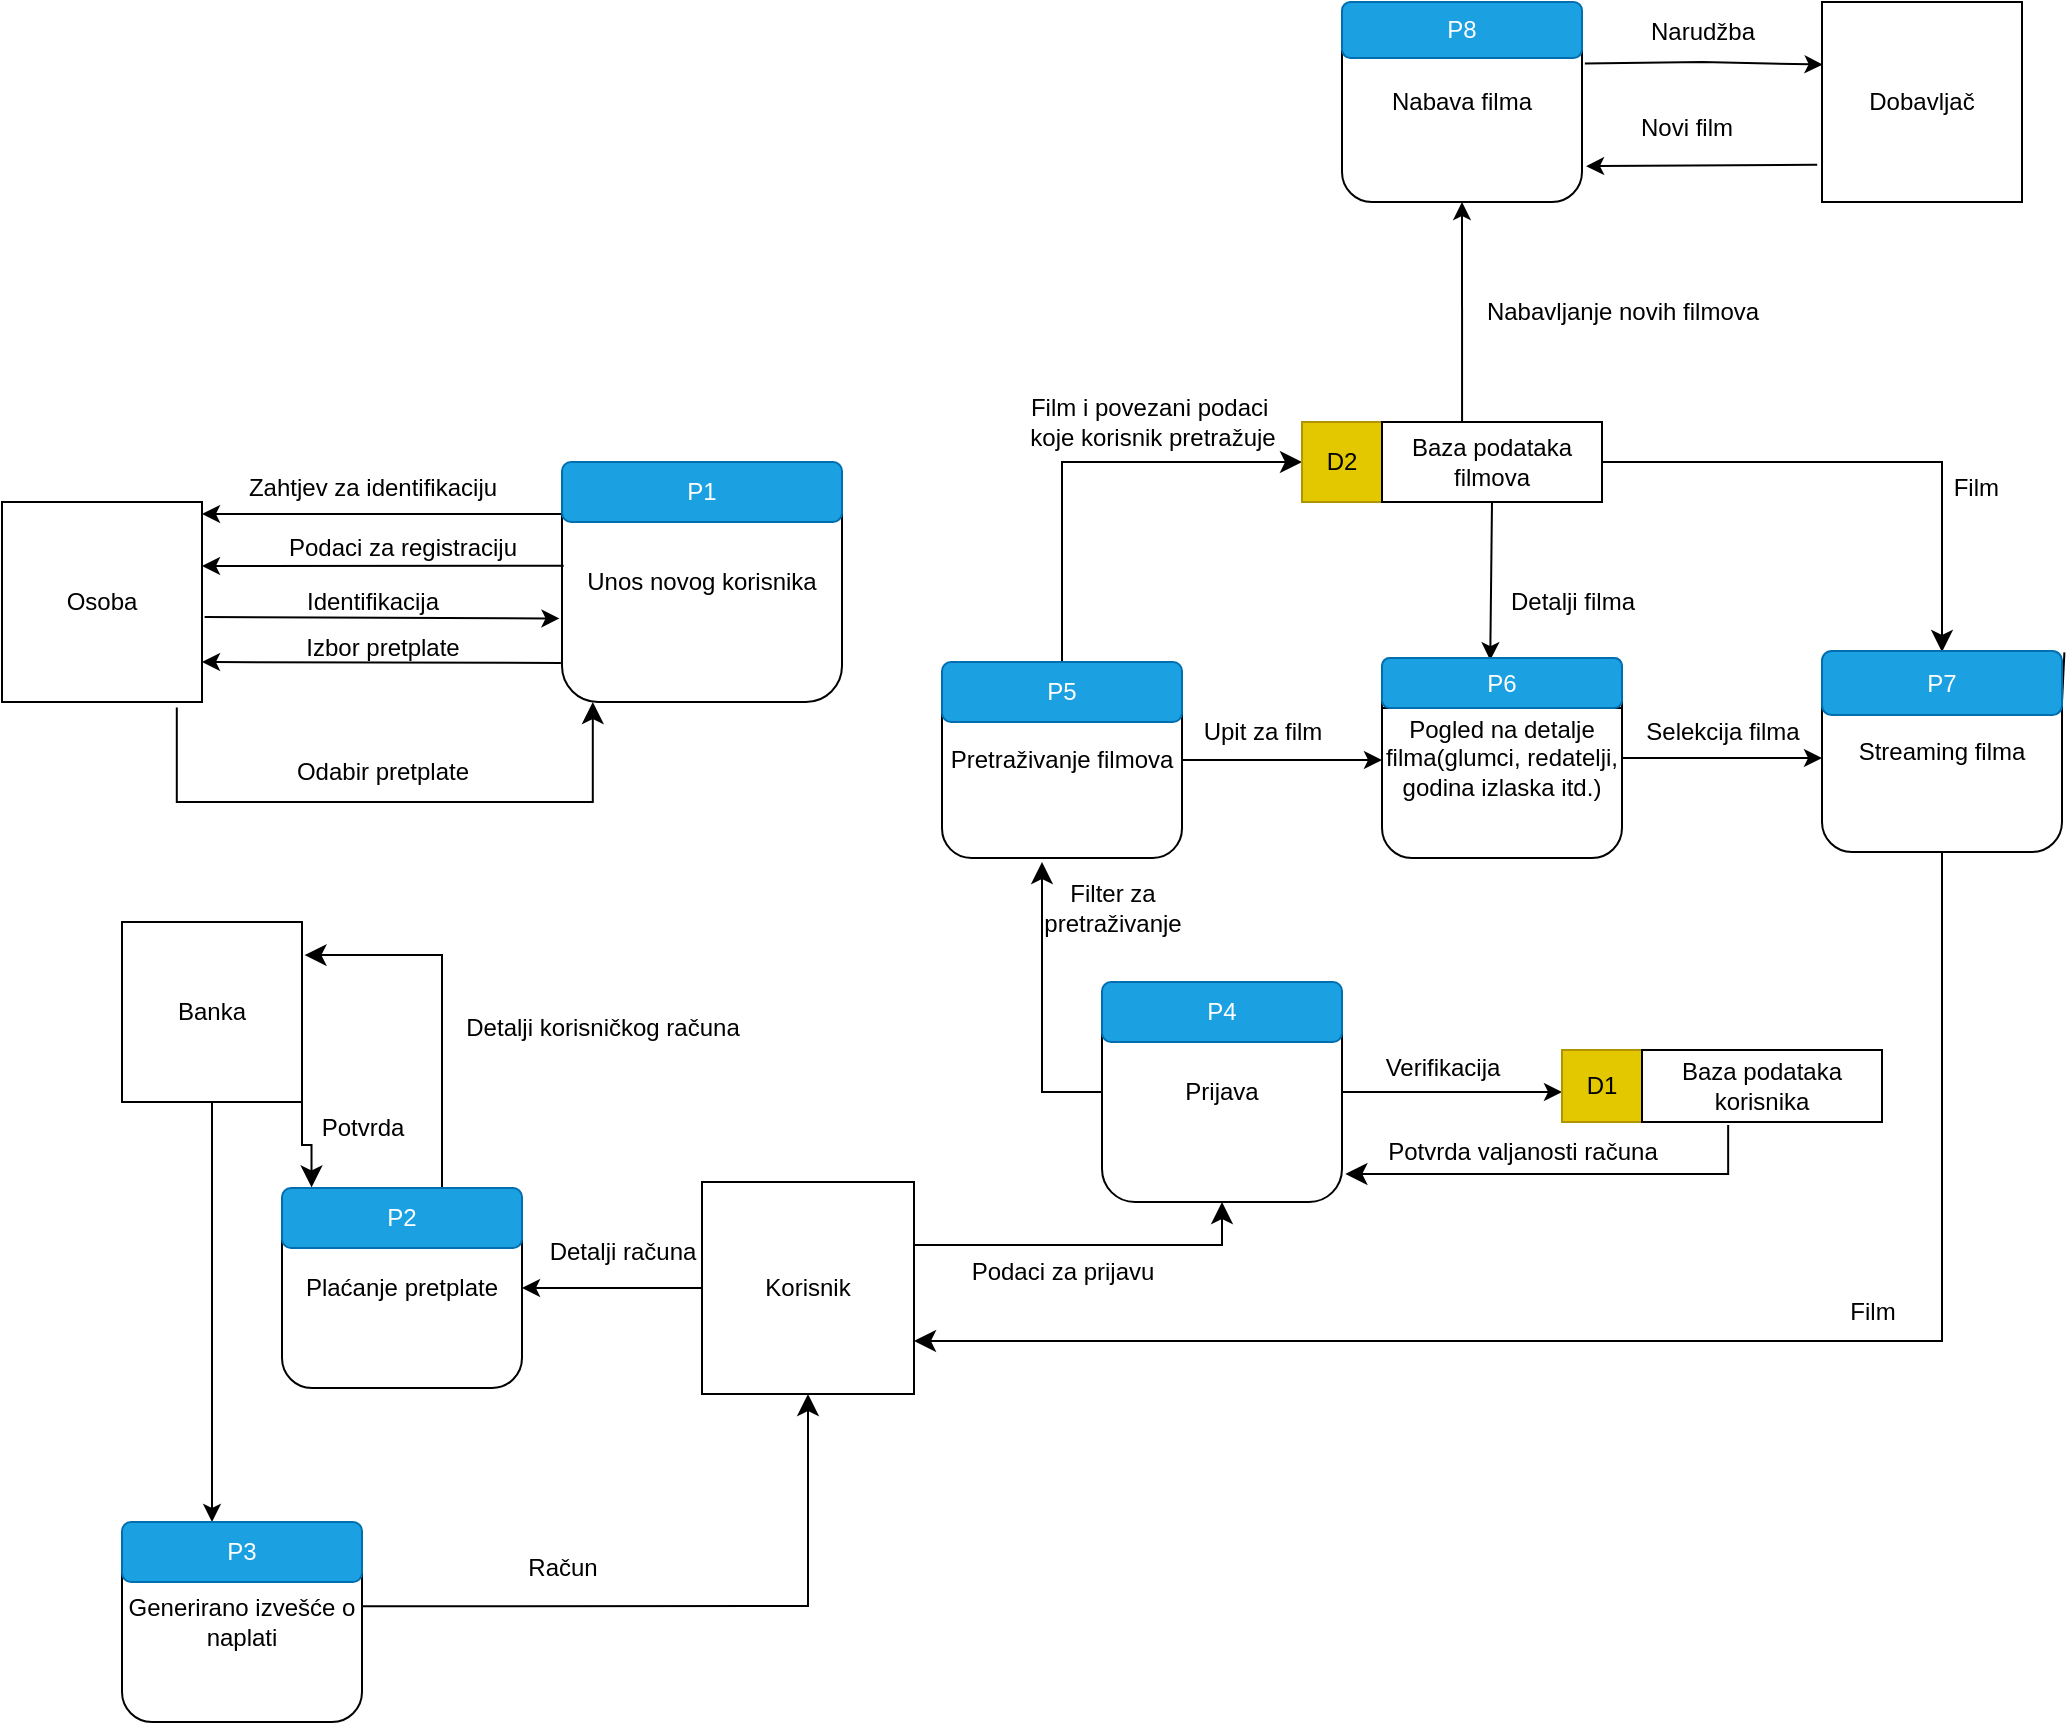 <mxfile version="21.6.8" type="google">
  <diagram name="Page-1" id="uK9FIqH9BSSlCcV0Kpew">
    <mxGraphModel grid="1" page="1" gridSize="10" guides="1" tooltips="1" connect="1" arrows="1" fold="1" pageScale="1" pageWidth="827" pageHeight="1169" math="0" shadow="0">
      <root>
        <mxCell id="0" />
        <mxCell id="1" parent="0" />
        <mxCell id="rYMrGPzN0T9A6hr5LJIt-1" value="Osoba" style="whiteSpace=wrap;html=1;aspect=fixed;" vertex="1" parent="1">
          <mxGeometry x="-50" y="450" width="100" height="100" as="geometry" />
        </mxCell>
        <mxCell id="rYMrGPzN0T9A6hr5LJIt-3" value="Unos novog korisnika" style="rounded=1;whiteSpace=wrap;html=1;" vertex="1" parent="1">
          <mxGeometry x="230" y="430" width="140" height="120" as="geometry" />
        </mxCell>
        <mxCell id="rYMrGPzN0T9A6hr5LJIt-24" value="Korisnik" style="whiteSpace=wrap;html=1;aspect=fixed;" vertex="1" parent="1">
          <mxGeometry x="300" y="790" width="106" height="106" as="geometry" />
        </mxCell>
        <mxCell id="rYMrGPzN0T9A6hr5LJIt-25" value="Plaćanje pretplate" style="rounded=1;whiteSpace=wrap;html=1;" vertex="1" parent="1">
          <mxGeometry x="90" y="793" width="120" height="100" as="geometry" />
        </mxCell>
        <mxCell id="rYMrGPzN0T9A6hr5LJIt-26" value="" style="endArrow=classic;html=1;rounded=0;exitX=0;exitY=0.5;exitDx=0;exitDy=0;entryX=1;entryY=0.5;entryDx=0;entryDy=0;" edge="1" parent="1" source="rYMrGPzN0T9A6hr5LJIt-24" target="rYMrGPzN0T9A6hr5LJIt-25">
          <mxGeometry width="50" height="50" relative="1" as="geometry">
            <mxPoint x="380" y="780" as="sourcePoint" />
            <mxPoint x="430" y="730" as="targetPoint" />
          </mxGeometry>
        </mxCell>
        <mxCell id="rYMrGPzN0T9A6hr5LJIt-27" value="Detalji računa" style="text;html=1;align=center;verticalAlign=middle;resizable=0;points=[];autosize=1;strokeColor=none;fillColor=none;" vertex="1" parent="1">
          <mxGeometry x="210" y="810" width="100" height="30" as="geometry" />
        </mxCell>
        <mxCell id="rYMrGPzN0T9A6hr5LJIt-34" value="Banka" style="whiteSpace=wrap;html=1;aspect=fixed;" vertex="1" parent="1">
          <mxGeometry x="10" y="660" width="90" height="90" as="geometry" />
        </mxCell>
        <mxCell id="rYMrGPzN0T9A6hr5LJIt-38" value="" style="edgeStyle=elbowEdgeStyle;elbow=horizontal;endArrow=classic;html=1;curved=0;rounded=0;endSize=8;startSize=8;entryX=1.014;entryY=0.184;entryDx=0;entryDy=0;entryPerimeter=0;exitX=0.75;exitY=0;exitDx=0;exitDy=0;" edge="1" parent="1" source="rYMrGPzN0T9A6hr5LJIt-25" target="rYMrGPzN0T9A6hr5LJIt-34">
          <mxGeometry width="50" height="50" relative="1" as="geometry">
            <mxPoint x="230" y="750" as="sourcePoint" />
            <mxPoint x="430" y="650" as="targetPoint" />
            <Array as="points">
              <mxPoint x="170" y="740" />
              <mxPoint x="150" y="740" />
            </Array>
          </mxGeometry>
        </mxCell>
        <mxCell id="rYMrGPzN0T9A6hr5LJIt-39" value="Detalji korisničkog računa" style="text;html=1;align=center;verticalAlign=middle;resizable=0;points=[];autosize=1;strokeColor=none;fillColor=none;" vertex="1" parent="1">
          <mxGeometry x="170" y="698" width="160" height="30" as="geometry" />
        </mxCell>
        <mxCell id="rYMrGPzN0T9A6hr5LJIt-40" value="" style="edgeStyle=elbowEdgeStyle;elbow=vertical;endArrow=classic;html=1;curved=0;rounded=0;endSize=8;startSize=8;exitX=1;exitY=1;exitDx=0;exitDy=0;entryX=0.123;entryY=-0.003;entryDx=0;entryDy=0;entryPerimeter=0;" edge="1" parent="1" source="rYMrGPzN0T9A6hr5LJIt-34" target="rYMrGPzN0T9A6hr5LJIt-25">
          <mxGeometry width="50" height="50" relative="1" as="geometry">
            <mxPoint x="380" y="700" as="sourcePoint" />
            <mxPoint x="430" y="650" as="targetPoint" />
          </mxGeometry>
        </mxCell>
        <mxCell id="rYMrGPzN0T9A6hr5LJIt-41" value="Potvrda" style="text;html=1;align=center;verticalAlign=middle;resizable=0;points=[];autosize=1;strokeColor=none;fillColor=none;" vertex="1" parent="1">
          <mxGeometry x="100" y="748" width="60" height="30" as="geometry" />
        </mxCell>
        <mxCell id="rYMrGPzN0T9A6hr5LJIt-45" value="" style="endArrow=none;html=1;rounded=0;exitX=0;exitY=0.25;exitDx=0;exitDy=0;entryX=-0.016;entryY=0.259;entryDx=0;entryDy=0;entryPerimeter=0;" edge="1" parent="1" source="rYMrGPzN0T9A6hr5LJIt-25" target="rYMrGPzN0T9A6hr5LJIt-27">
          <mxGeometry width="50" height="50" relative="1" as="geometry">
            <mxPoint x="380" y="780" as="sourcePoint" />
            <mxPoint x="200" y="818" as="targetPoint" />
          </mxGeometry>
        </mxCell>
        <mxCell id="rYMrGPzN0T9A6hr5LJIt-46" value="" style="endArrow=classic;html=1;rounded=0;exitX=0.5;exitY=1;exitDx=0;exitDy=0;" edge="1" parent="1" source="rYMrGPzN0T9A6hr5LJIt-34">
          <mxGeometry width="50" height="50" relative="1" as="geometry">
            <mxPoint x="380" y="870" as="sourcePoint" />
            <mxPoint x="55" y="960" as="targetPoint" />
          </mxGeometry>
        </mxCell>
        <mxCell id="rYMrGPzN0T9A6hr5LJIt-47" value="Generirano izvešće o naplati" style="rounded=1;whiteSpace=wrap;html=1;" vertex="1" parent="1">
          <mxGeometry x="10" y="960" width="120" height="100" as="geometry" />
        </mxCell>
        <mxCell id="rYMrGPzN0T9A6hr5LJIt-48" value="" style="endArrow=none;html=1;rounded=0;exitX=0;exitY=0.25;exitDx=0;exitDy=0;entryX=1;entryY=0.25;entryDx=0;entryDy=0;" edge="1" parent="1" source="rYMrGPzN0T9A6hr5LJIt-47" target="rYMrGPzN0T9A6hr5LJIt-47">
          <mxGeometry width="50" height="50" relative="1" as="geometry">
            <mxPoint x="380" y="870" as="sourcePoint" />
            <mxPoint x="430" y="820" as="targetPoint" />
          </mxGeometry>
        </mxCell>
        <mxCell id="rYMrGPzN0T9A6hr5LJIt-49" value="" style="edgeStyle=elbowEdgeStyle;elbow=vertical;endArrow=classic;html=1;curved=0;rounded=0;endSize=8;startSize=8;exitX=0.998;exitY=0.421;exitDx=0;exitDy=0;exitPerimeter=0;entryX=0.5;entryY=1;entryDx=0;entryDy=0;" edge="1" parent="1" source="rYMrGPzN0T9A6hr5LJIt-47" target="rYMrGPzN0T9A6hr5LJIt-24">
          <mxGeometry width="50" height="50" relative="1" as="geometry">
            <mxPoint x="380" y="870" as="sourcePoint" />
            <mxPoint x="430" y="830" as="targetPoint" />
            <Array as="points">
              <mxPoint x="150" y="1002" />
            </Array>
          </mxGeometry>
        </mxCell>
        <mxCell id="rYMrGPzN0T9A6hr5LJIt-52" value="Prijava" style="rounded=1;whiteSpace=wrap;html=1;" vertex="1" parent="1">
          <mxGeometry x="500" y="690" width="120" height="110" as="geometry" />
        </mxCell>
        <mxCell id="rYMrGPzN0T9A6hr5LJIt-53" value="" style="edgeStyle=elbowEdgeStyle;elbow=vertical;endArrow=classic;html=1;curved=0;rounded=0;endSize=8;startSize=8;entryX=0.5;entryY=1;entryDx=0;entryDy=0;exitX=1;exitY=0.5;exitDx=0;exitDy=0;" edge="1" parent="1" source="rYMrGPzN0T9A6hr5LJIt-24" target="rYMrGPzN0T9A6hr5LJIt-52">
          <mxGeometry width="50" height="50" relative="1" as="geometry">
            <mxPoint x="410" y="850" as="sourcePoint" />
            <mxPoint x="430" y="820" as="targetPoint" />
          </mxGeometry>
        </mxCell>
        <mxCell id="rYMrGPzN0T9A6hr5LJIt-54" value="" style="endArrow=none;html=1;rounded=0;exitX=0;exitY=0.25;exitDx=0;exitDy=0;entryX=1;entryY=0.25;entryDx=0;entryDy=0;" edge="1" parent="1" source="rYMrGPzN0T9A6hr5LJIt-52" target="rYMrGPzN0T9A6hr5LJIt-52">
          <mxGeometry width="50" height="50" relative="1" as="geometry">
            <mxPoint x="380" y="870" as="sourcePoint" />
            <mxPoint x="430" y="820" as="targetPoint" />
          </mxGeometry>
        </mxCell>
        <mxCell id="rYMrGPzN0T9A6hr5LJIt-57" value="" style="edgeStyle=elbowEdgeStyle;elbow=vertical;endArrow=classic;html=1;curved=0;rounded=0;endSize=8;startSize=8;exitX=0;exitY=0.5;exitDx=0;exitDy=0;" edge="1" parent="1" source="rYMrGPzN0T9A6hr5LJIt-52">
          <mxGeometry width="50" height="50" relative="1" as="geometry">
            <mxPoint x="380" y="680" as="sourcePoint" />
            <mxPoint x="470" y="630" as="targetPoint" />
            <Array as="points">
              <mxPoint x="480" y="745" />
              <mxPoint x="490" y="745" />
              <mxPoint x="460" y="740" />
              <mxPoint x="470" y="745" />
              <mxPoint x="470" y="745" />
              <mxPoint x="450" y="745" />
            </Array>
          </mxGeometry>
        </mxCell>
        <mxCell id="rYMrGPzN0T9A6hr5LJIt-58" value="Pretraživanje filmova" style="rounded=1;whiteSpace=wrap;html=1;" vertex="1" parent="1">
          <mxGeometry x="420" y="530" width="120" height="98" as="geometry" />
        </mxCell>
        <mxCell id="rYMrGPzN0T9A6hr5LJIt-60" value="" style="endArrow=none;html=1;rounded=0;exitX=0;exitY=0.25;exitDx=0;exitDy=0;entryX=1;entryY=0.25;entryDx=0;entryDy=0;" edge="1" parent="1" source="rYMrGPzN0T9A6hr5LJIt-58" target="rYMrGPzN0T9A6hr5LJIt-58">
          <mxGeometry width="50" height="50" relative="1" as="geometry">
            <mxPoint x="380" y="680" as="sourcePoint" />
            <mxPoint x="430" y="630" as="targetPoint" />
          </mxGeometry>
        </mxCell>
        <mxCell id="rYMrGPzN0T9A6hr5LJIt-63" value="Filter za &lt;br&gt;pretraživanje" style="text;html=1;align=center;verticalAlign=middle;resizable=0;points=[];autosize=1;strokeColor=none;fillColor=none;" vertex="1" parent="1">
          <mxGeometry x="460" y="633" width="90" height="40" as="geometry" />
        </mxCell>
        <mxCell id="rYMrGPzN0T9A6hr5LJIt-64" value="" style="endArrow=classic;html=1;rounded=0;exitX=1;exitY=0.5;exitDx=0;exitDy=0;" edge="1" parent="1" source="rYMrGPzN0T9A6hr5LJIt-58">
          <mxGeometry width="50" height="50" relative="1" as="geometry">
            <mxPoint x="380" y="590" as="sourcePoint" />
            <mxPoint x="640" y="579" as="targetPoint" />
          </mxGeometry>
        </mxCell>
        <mxCell id="rYMrGPzN0T9A6hr5LJIt-65" value="Upit za film" style="text;html=1;align=center;verticalAlign=middle;resizable=0;points=[];autosize=1;strokeColor=none;fillColor=none;" vertex="1" parent="1">
          <mxGeometry x="540" y="550" width="80" height="30" as="geometry" />
        </mxCell>
        <mxCell id="rYMrGPzN0T9A6hr5LJIt-66" value="Pogled na detalje filma(glumci, redatelji, godina izlaska itd.)" style="rounded=1;whiteSpace=wrap;html=1;" vertex="1" parent="1">
          <mxGeometry x="640" y="528" width="120" height="100" as="geometry" />
        </mxCell>
        <mxCell id="rYMrGPzN0T9A6hr5LJIt-67" value="" style="endArrow=none;html=1;rounded=0;exitX=0;exitY=0.25;exitDx=0;exitDy=0;entryX=1;entryY=0.25;entryDx=0;entryDy=0;" edge="1" parent="1" source="rYMrGPzN0T9A6hr5LJIt-66" target="rYMrGPzN0T9A6hr5LJIt-66">
          <mxGeometry width="50" height="50" relative="1" as="geometry">
            <mxPoint x="380" y="590" as="sourcePoint" />
            <mxPoint x="430" y="540" as="targetPoint" />
          </mxGeometry>
        </mxCell>
        <mxCell id="rYMrGPzN0T9A6hr5LJIt-71" value="Streaming filma" style="rounded=1;whiteSpace=wrap;html=1;" vertex="1" parent="1">
          <mxGeometry x="860" y="525" width="120" height="100" as="geometry" />
        </mxCell>
        <mxCell id="rYMrGPzN0T9A6hr5LJIt-72" value="" style="endArrow=classic;html=1;rounded=0;exitX=1;exitY=0.5;exitDx=0;exitDy=0;" edge="1" parent="1" source="rYMrGPzN0T9A6hr5LJIt-66">
          <mxGeometry width="50" height="50" relative="1" as="geometry">
            <mxPoint x="760" y="578" as="sourcePoint" />
            <mxPoint x="760" y="578" as="targetPoint" />
          </mxGeometry>
        </mxCell>
        <mxCell id="rYMrGPzN0T9A6hr5LJIt-73" value="" style="endArrow=classic;html=1;rounded=0;exitX=1;exitY=0.5;exitDx=0;exitDy=0;" edge="1" parent="1" source="rYMrGPzN0T9A6hr5LJIt-66">
          <mxGeometry width="50" height="50" relative="1" as="geometry">
            <mxPoint x="470" y="590" as="sourcePoint" />
            <mxPoint x="860" y="578" as="targetPoint" />
          </mxGeometry>
        </mxCell>
        <mxCell id="rYMrGPzN0T9A6hr5LJIt-74" value="Selekcija filma" style="text;html=1;align=center;verticalAlign=middle;resizable=0;points=[];autosize=1;strokeColor=none;fillColor=none;" vertex="1" parent="1">
          <mxGeometry x="760" y="550" width="100" height="30" as="geometry" />
        </mxCell>
        <mxCell id="rYMrGPzN0T9A6hr5LJIt-75" value="" style="endArrow=none;html=1;rounded=0;exitX=1;exitY=0.25;exitDx=0;exitDy=0;entryX=1.01;entryY=0.022;entryDx=0;entryDy=0;entryPerimeter=0;" edge="1" parent="1" source="rYMrGPzN0T9A6hr5LJIt-124" target="rYMrGPzN0T9A6hr5LJIt-74">
          <mxGeometry width="50" height="50" relative="1" as="geometry">
            <mxPoint x="660" y="590" as="sourcePoint" />
            <mxPoint x="710" y="540" as="targetPoint" />
          </mxGeometry>
        </mxCell>
        <mxCell id="rYMrGPzN0T9A6hr5LJIt-76" value="" style="edgeStyle=elbowEdgeStyle;elbow=horizontal;endArrow=classic;html=1;curved=0;rounded=0;endSize=8;startSize=8;entryX=1;entryY=0.75;entryDx=0;entryDy=0;exitX=0.5;exitY=1;exitDx=0;exitDy=0;" edge="1" parent="1" source="rYMrGPzN0T9A6hr5LJIt-71" target="rYMrGPzN0T9A6hr5LJIt-24">
          <mxGeometry width="50" height="50" relative="1" as="geometry">
            <mxPoint x="920" y="630" as="sourcePoint" />
            <mxPoint x="710" y="720" as="targetPoint" />
            <Array as="points">
              <mxPoint x="920" y="660" />
              <mxPoint x="920" y="710" />
              <mxPoint x="770" y="869" />
            </Array>
          </mxGeometry>
        </mxCell>
        <mxCell id="rYMrGPzN0T9A6hr5LJIt-77" value="Film" style="text;html=1;align=center;verticalAlign=middle;resizable=0;points=[];autosize=1;strokeColor=none;fillColor=none;" vertex="1" parent="1">
          <mxGeometry x="860" y="840" width="50" height="30" as="geometry" />
        </mxCell>
        <mxCell id="rYMrGPzN0T9A6hr5LJIt-78" value="" style="endArrow=classic;html=1;rounded=0;exitX=1;exitY=0.5;exitDx=0;exitDy=0;" edge="1" parent="1" source="rYMrGPzN0T9A6hr5LJIt-52">
          <mxGeometry width="50" height="50" relative="1" as="geometry">
            <mxPoint x="660" y="770" as="sourcePoint" />
            <mxPoint x="730" y="745" as="targetPoint" />
          </mxGeometry>
        </mxCell>
        <mxCell id="rYMrGPzN0T9A6hr5LJIt-79" value="D1" style="rounded=0;whiteSpace=wrap;html=1;fillColor=#e3c800;fontColor=#000000;strokeColor=#B09500;" vertex="1" parent="1">
          <mxGeometry x="730" y="724" width="40" height="36" as="geometry" />
        </mxCell>
        <mxCell id="rYMrGPzN0T9A6hr5LJIt-81" value="Baza podataka korisnika" style="rounded=0;whiteSpace=wrap;html=1;" vertex="1" parent="1">
          <mxGeometry x="770" y="724" width="120" height="36" as="geometry" />
        </mxCell>
        <mxCell id="rYMrGPzN0T9A6hr5LJIt-82" value="Verifikacija" style="text;html=1;align=center;verticalAlign=middle;resizable=0;points=[];autosize=1;strokeColor=none;fillColor=none;" vertex="1" parent="1">
          <mxGeometry x="630" y="718" width="80" height="30" as="geometry" />
        </mxCell>
        <mxCell id="rYMrGPzN0T9A6hr5LJIt-83" value="" style="edgeStyle=elbowEdgeStyle;elbow=vertical;endArrow=classic;html=1;curved=0;rounded=0;endSize=8;startSize=8;entryX=1.014;entryY=0.877;entryDx=0;entryDy=0;entryPerimeter=0;exitX=0.359;exitY=1.04;exitDx=0;exitDy=0;exitPerimeter=0;" edge="1" parent="1" source="rYMrGPzN0T9A6hr5LJIt-81" target="rYMrGPzN0T9A6hr5LJIt-52">
          <mxGeometry width="50" height="50" relative="1" as="geometry">
            <mxPoint x="810" y="800" as="sourcePoint" />
            <mxPoint x="630" y="790" as="targetPoint" />
            <Array as="points">
              <mxPoint x="750" y="786" />
            </Array>
          </mxGeometry>
        </mxCell>
        <mxCell id="rYMrGPzN0T9A6hr5LJIt-84" value="Potvrda valjanosti računa" style="text;html=1;align=center;verticalAlign=middle;resizable=0;points=[];autosize=1;strokeColor=none;fillColor=none;" vertex="1" parent="1">
          <mxGeometry x="630" y="760" width="160" height="30" as="geometry" />
        </mxCell>
        <mxCell id="rYMrGPzN0T9A6hr5LJIt-86" value="" style="edgeStyle=elbowEdgeStyle;elbow=horizontal;endArrow=classic;html=1;curved=0;rounded=0;endSize=8;startSize=8;exitX=0.5;exitY=0;exitDx=0;exitDy=0;" edge="1" parent="1" source="rYMrGPzN0T9A6hr5LJIt-58">
          <mxGeometry width="50" height="50" relative="1" as="geometry">
            <mxPoint x="660" y="500" as="sourcePoint" />
            <mxPoint x="600" y="430" as="targetPoint" />
            <Array as="points">
              <mxPoint x="480" y="390" />
            </Array>
          </mxGeometry>
        </mxCell>
        <mxCell id="rYMrGPzN0T9A6hr5LJIt-87" value="D2" style="rounded=0;whiteSpace=wrap;html=1;fillColor=#e3c800;fontColor=#000000;strokeColor=#B09500;" vertex="1" parent="1">
          <mxGeometry x="600" y="410" width="40" height="40" as="geometry" />
        </mxCell>
        <mxCell id="rYMrGPzN0T9A6hr5LJIt-88" value="Baza podataka filmova" style="rounded=0;whiteSpace=wrap;html=1;" vertex="1" parent="1">
          <mxGeometry x="640" y="410" width="110" height="40" as="geometry" />
        </mxCell>
        <mxCell id="rYMrGPzN0T9A6hr5LJIt-89" value="Film i povezani podaci&amp;nbsp;&lt;br&gt;koje korisnik pretražuje" style="text;html=1;align=center;verticalAlign=middle;resizable=0;points=[];autosize=1;strokeColor=none;fillColor=none;" vertex="1" parent="1">
          <mxGeometry x="450" y="390" width="150" height="40" as="geometry" />
        </mxCell>
        <mxCell id="rYMrGPzN0T9A6hr5LJIt-91" value="Nabava filma" style="rounded=1;whiteSpace=wrap;html=1;" vertex="1" parent="1">
          <mxGeometry x="620" y="200" width="120" height="100" as="geometry" />
        </mxCell>
        <mxCell id="rYMrGPzN0T9A6hr5LJIt-92" value="" style="edgeStyle=elbowEdgeStyle;elbow=vertical;endArrow=classic;html=1;curved=0;rounded=0;endSize=8;startSize=8;exitX=1;exitY=0.5;exitDx=0;exitDy=0;entryX=0.5;entryY=0;entryDx=0;entryDy=0;" edge="1" parent="1" source="rYMrGPzN0T9A6hr5LJIt-88" target="rYMrGPzN0T9A6hr5LJIt-71">
          <mxGeometry width="50" height="50" relative="1" as="geometry">
            <mxPoint x="740" y="420" as="sourcePoint" />
            <mxPoint x="790" y="370" as="targetPoint" />
            <Array as="points">
              <mxPoint x="790" y="430" />
            </Array>
          </mxGeometry>
        </mxCell>
        <mxCell id="rYMrGPzN0T9A6hr5LJIt-93" value="&amp;nbsp; &amp;nbsp; Film" style="text;html=1;align=center;verticalAlign=middle;resizable=0;points=[];autosize=1;strokeColor=none;fillColor=none;" vertex="1" parent="1">
          <mxGeometry x="900" y="428" width="60" height="30" as="geometry" />
        </mxCell>
        <mxCell id="rYMrGPzN0T9A6hr5LJIt-94" value="" style="endArrow=classic;html=1;rounded=0;exitX=0.5;exitY=1;exitDx=0;exitDy=0;entryX=0.451;entryY=0.011;entryDx=0;entryDy=0;entryPerimeter=0;" edge="1" parent="1" source="rYMrGPzN0T9A6hr5LJIt-88" target="rYMrGPzN0T9A6hr5LJIt-66">
          <mxGeometry width="50" height="50" relative="1" as="geometry">
            <mxPoint x="740" y="420" as="sourcePoint" />
            <mxPoint x="790" y="370" as="targetPoint" />
          </mxGeometry>
        </mxCell>
        <mxCell id="rYMrGPzN0T9A6hr5LJIt-95" value="Detalji filma" style="text;html=1;align=center;verticalAlign=middle;resizable=0;points=[];autosize=1;strokeColor=none;fillColor=none;" vertex="1" parent="1">
          <mxGeometry x="690" y="485" width="90" height="30" as="geometry" />
        </mxCell>
        <mxCell id="rYMrGPzN0T9A6hr5LJIt-96" value="" style="endArrow=none;html=1;rounded=0;exitX=0;exitY=0.25;exitDx=0;exitDy=0;entryX=1;entryY=0.25;entryDx=0;entryDy=0;" edge="1" parent="1" source="rYMrGPzN0T9A6hr5LJIt-91" target="rYMrGPzN0T9A6hr5LJIt-91">
          <mxGeometry width="50" height="50" relative="1" as="geometry">
            <mxPoint x="740" y="340" as="sourcePoint" />
            <mxPoint x="790" y="290" as="targetPoint" />
          </mxGeometry>
        </mxCell>
        <mxCell id="rYMrGPzN0T9A6hr5LJIt-97" value="" style="endArrow=classic;html=1;rounded=0;entryX=0.5;entryY=1;entryDx=0;entryDy=0;exitX=0.364;exitY=0;exitDx=0;exitDy=0;exitPerimeter=0;" edge="1" parent="1" source="rYMrGPzN0T9A6hr5LJIt-88" target="rYMrGPzN0T9A6hr5LJIt-91">
          <mxGeometry width="50" height="50" relative="1" as="geometry">
            <mxPoint x="680" y="400" as="sourcePoint" />
            <mxPoint x="840" y="290" as="targetPoint" />
          </mxGeometry>
        </mxCell>
        <mxCell id="rYMrGPzN0T9A6hr5LJIt-98" value="" style="endArrow=classic;html=1;rounded=0;exitX=1.012;exitY=0.307;exitDx=0;exitDy=0;exitPerimeter=0;entryX=0.003;entryY=0.313;entryDx=0;entryDy=0;entryPerimeter=0;" edge="1" parent="1" source="rYMrGPzN0T9A6hr5LJIt-91" target="rYMrGPzN0T9A6hr5LJIt-99">
          <mxGeometry width="50" height="50" relative="1" as="geometry">
            <mxPoint x="790" y="340" as="sourcePoint" />
            <mxPoint x="860" y="250" as="targetPoint" />
            <Array as="points">
              <mxPoint x="800" y="230" />
            </Array>
          </mxGeometry>
        </mxCell>
        <mxCell id="rYMrGPzN0T9A6hr5LJIt-99" value="Dobavljač" style="whiteSpace=wrap;html=1;aspect=fixed;" vertex="1" parent="1">
          <mxGeometry x="860" y="200" width="100" height="100" as="geometry" />
        </mxCell>
        <mxCell id="rYMrGPzN0T9A6hr5LJIt-100" value="Narudžba" style="text;html=1;align=center;verticalAlign=middle;resizable=0;points=[];autosize=1;strokeColor=none;fillColor=none;" vertex="1" parent="1">
          <mxGeometry x="760" y="200" width="80" height="30" as="geometry" />
        </mxCell>
        <mxCell id="rYMrGPzN0T9A6hr5LJIt-103" value="P5" style="rounded=1;whiteSpace=wrap;html=1;fillColor=#1ba1e2;fontColor=#ffffff;strokeColor=#006EAF;" vertex="1" parent="1">
          <mxGeometry x="420" y="530" width="120" height="30" as="geometry" />
        </mxCell>
        <mxCell id="rYMrGPzN0T9A6hr5LJIt-104" value="Podaci za prijavu" style="text;html=1;align=center;verticalAlign=middle;resizable=0;points=[];autosize=1;strokeColor=none;fillColor=none;" vertex="1" parent="1">
          <mxGeometry x="425" y="820" width="110" height="30" as="geometry" />
        </mxCell>
        <mxCell id="rYMrGPzN0T9A6hr5LJIt-105" value="Račun" style="text;html=1;align=center;verticalAlign=middle;resizable=0;points=[];autosize=1;strokeColor=none;fillColor=none;" vertex="1" parent="1">
          <mxGeometry x="200" y="968" width="60" height="30" as="geometry" />
        </mxCell>
        <mxCell id="rYMrGPzN0T9A6hr5LJIt-106" value="" style="endArrow=classic;html=1;rounded=0;exitX=-0.024;exitY=0.814;exitDx=0;exitDy=0;exitPerimeter=0;entryX=1.017;entryY=0.821;entryDx=0;entryDy=0;entryPerimeter=0;" edge="1" parent="1" source="rYMrGPzN0T9A6hr5LJIt-99" target="rYMrGPzN0T9A6hr5LJIt-91">
          <mxGeometry width="50" height="50" relative="1" as="geometry">
            <mxPoint x="410" y="430" as="sourcePoint" />
            <mxPoint x="460" y="380" as="targetPoint" />
          </mxGeometry>
        </mxCell>
        <mxCell id="rYMrGPzN0T9A6hr5LJIt-107" value="Novi film" style="text;html=1;align=center;verticalAlign=middle;resizable=0;points=[];autosize=1;strokeColor=none;fillColor=none;" vertex="1" parent="1">
          <mxGeometry x="757" y="248" width="70" height="30" as="geometry" />
        </mxCell>
        <mxCell id="rYMrGPzN0T9A6hr5LJIt-108" value="Nabavljanje novih filmova" style="text;html=1;align=center;verticalAlign=middle;resizable=0;points=[];autosize=1;strokeColor=none;fillColor=none;" vertex="1" parent="1">
          <mxGeometry x="680" y="340" width="160" height="30" as="geometry" />
        </mxCell>
        <mxCell id="rYMrGPzN0T9A6hr5LJIt-109" value="" style="endArrow=classic;html=1;rounded=0;" edge="1" parent="1">
          <mxGeometry width="50" height="50" relative="1" as="geometry">
            <mxPoint x="230" y="456" as="sourcePoint" />
            <mxPoint x="50" y="456" as="targetPoint" />
          </mxGeometry>
        </mxCell>
        <mxCell id="rYMrGPzN0T9A6hr5LJIt-110" value="Zahtjev za identifikaciju" style="text;html=1;align=center;verticalAlign=middle;resizable=0;points=[];autosize=1;strokeColor=none;fillColor=none;" vertex="1" parent="1">
          <mxGeometry x="60" y="428" width="150" height="30" as="geometry" />
        </mxCell>
        <mxCell id="rYMrGPzN0T9A6hr5LJIt-111" value="" style="endArrow=classic;html=1;rounded=0;exitX=0.006;exitY=0.432;exitDx=0;exitDy=0;exitPerimeter=0;" edge="1" parent="1" source="rYMrGPzN0T9A6hr5LJIt-3">
          <mxGeometry width="50" height="50" relative="1" as="geometry">
            <mxPoint x="420" y="520" as="sourcePoint" />
            <mxPoint x="50" y="482" as="targetPoint" />
          </mxGeometry>
        </mxCell>
        <mxCell id="rYMrGPzN0T9A6hr5LJIt-112" value="Podaci za registraciju" style="text;html=1;align=center;verticalAlign=middle;resizable=0;points=[];autosize=1;strokeColor=none;fillColor=none;" vertex="1" parent="1">
          <mxGeometry x="80" y="458" width="140" height="30" as="geometry" />
        </mxCell>
        <mxCell id="rYMrGPzN0T9A6hr5LJIt-113" value="" style="endArrow=classic;html=1;rounded=0;exitX=1.013;exitY=0.575;exitDx=0;exitDy=0;exitPerimeter=0;entryX=-0.009;entryY=0.652;entryDx=0;entryDy=0;entryPerimeter=0;" edge="1" parent="1" source="rYMrGPzN0T9A6hr5LJIt-1" target="rYMrGPzN0T9A6hr5LJIt-3">
          <mxGeometry width="50" height="50" relative="1" as="geometry">
            <mxPoint x="420" y="520" as="sourcePoint" />
            <mxPoint x="470" y="470" as="targetPoint" />
          </mxGeometry>
        </mxCell>
        <mxCell id="rYMrGPzN0T9A6hr5LJIt-114" value="Identifikacija" style="text;html=1;align=center;verticalAlign=middle;resizable=0;points=[];autosize=1;strokeColor=none;fillColor=none;" vertex="1" parent="1">
          <mxGeometry x="90" y="485" width="90" height="30" as="geometry" />
        </mxCell>
        <mxCell id="rYMrGPzN0T9A6hr5LJIt-115" value="" style="endArrow=classic;html=1;rounded=0;exitX=-0.004;exitY=0.837;exitDx=0;exitDy=0;exitPerimeter=0;" edge="1" parent="1" source="rYMrGPzN0T9A6hr5LJIt-3">
          <mxGeometry width="50" height="50" relative="1" as="geometry">
            <mxPoint x="420" y="520" as="sourcePoint" />
            <mxPoint x="50" y="530" as="targetPoint" />
          </mxGeometry>
        </mxCell>
        <mxCell id="rYMrGPzN0T9A6hr5LJIt-116" value="Izbor pretplate" style="text;html=1;align=center;verticalAlign=middle;resizable=0;points=[];autosize=1;strokeColor=none;fillColor=none;" vertex="1" parent="1">
          <mxGeometry x="90" y="508" width="100" height="30" as="geometry" />
        </mxCell>
        <mxCell id="rYMrGPzN0T9A6hr5LJIt-117" value="" style="edgeStyle=elbowEdgeStyle;elbow=vertical;endArrow=classic;html=1;curved=0;rounded=0;endSize=8;startSize=8;exitX=0.874;exitY=1.027;exitDx=0;exitDy=0;exitPerimeter=0;entryX=0.11;entryY=1;entryDx=0;entryDy=0;entryPerimeter=0;" edge="1" parent="1" source="rYMrGPzN0T9A6hr5LJIt-1" target="rYMrGPzN0T9A6hr5LJIt-3">
          <mxGeometry width="50" height="50" relative="1" as="geometry">
            <mxPoint x="60" y="580" as="sourcePoint" />
            <mxPoint x="480" y="490" as="targetPoint" />
            <Array as="points">
              <mxPoint x="290" y="600" />
            </Array>
          </mxGeometry>
        </mxCell>
        <mxCell id="rYMrGPzN0T9A6hr5LJIt-118" value="Odabir pretplate" style="text;html=1;align=center;verticalAlign=middle;resizable=0;points=[];autosize=1;strokeColor=none;fillColor=none;" vertex="1" parent="1">
          <mxGeometry x="85" y="570" width="110" height="30" as="geometry" />
        </mxCell>
        <mxCell id="rYMrGPzN0T9A6hr5LJIt-119" value="P1" style="rounded=1;whiteSpace=wrap;html=1;fillColor=#1ba1e2;fontColor=#ffffff;strokeColor=#006EAF;" vertex="1" parent="1">
          <mxGeometry x="230" y="430" width="140" height="30" as="geometry" />
        </mxCell>
        <mxCell id="rYMrGPzN0T9A6hr5LJIt-120" value="P2" style="rounded=1;whiteSpace=wrap;html=1;fillColor=#1ba1e2;fontColor=#ffffff;strokeColor=#006EAF;" vertex="1" parent="1">
          <mxGeometry x="90" y="793" width="120" height="30" as="geometry" />
        </mxCell>
        <mxCell id="rYMrGPzN0T9A6hr5LJIt-121" value="P3" style="rounded=1;whiteSpace=wrap;html=1;fillColor=#1ba1e2;fontColor=#ffffff;strokeColor=#006EAF;" vertex="1" parent="1">
          <mxGeometry x="10" y="960" width="120" height="30" as="geometry" />
        </mxCell>
        <mxCell id="rYMrGPzN0T9A6hr5LJIt-122" value="P4" style="rounded=1;whiteSpace=wrap;html=1;fillColor=#1ba1e2;fontColor=#ffffff;strokeColor=#006EAF;" vertex="1" parent="1">
          <mxGeometry x="500" y="690" width="120" height="30" as="geometry" />
        </mxCell>
        <mxCell id="rYMrGPzN0T9A6hr5LJIt-123" value="P6" style="rounded=1;whiteSpace=wrap;html=1;fillColor=#1ba1e2;fontColor=#ffffff;strokeColor=#006EAF;" vertex="1" parent="1">
          <mxGeometry x="640" y="528" width="120" height="25" as="geometry" />
        </mxCell>
        <mxCell id="rYMrGPzN0T9A6hr5LJIt-125" value="" style="endArrow=none;html=1;rounded=0;exitX=1;exitY=0.25;exitDx=0;exitDy=0;entryX=1.01;entryY=0.022;entryDx=0;entryDy=0;entryPerimeter=0;" edge="1" parent="1" source="rYMrGPzN0T9A6hr5LJIt-71" target="rYMrGPzN0T9A6hr5LJIt-124">
          <mxGeometry width="50" height="50" relative="1" as="geometry">
            <mxPoint x="980" y="550" as="sourcePoint" />
            <mxPoint x="861" y="551" as="targetPoint" />
          </mxGeometry>
        </mxCell>
        <mxCell id="rYMrGPzN0T9A6hr5LJIt-124" value="P7" style="rounded=1;whiteSpace=wrap;html=1;fillColor=#1ba1e2;fontColor=#ffffff;strokeColor=#006EAF;" vertex="1" parent="1">
          <mxGeometry x="860" y="524.5" width="120" height="32" as="geometry" />
        </mxCell>
        <mxCell id="rYMrGPzN0T9A6hr5LJIt-126" value="P8" style="rounded=1;whiteSpace=wrap;html=1;fillColor=#1ba1e2;fontColor=#ffffff;strokeColor=#006EAF;" vertex="1" parent="1">
          <mxGeometry x="620" y="200" width="120" height="28" as="geometry" />
        </mxCell>
      </root>
    </mxGraphModel>
  </diagram>
</mxfile>
